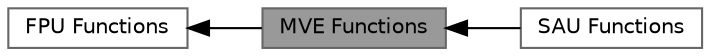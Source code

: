 digraph "MVE Functions"
{
 // LATEX_PDF_SIZE
  bgcolor="transparent";
  edge [fontname=Helvetica,fontsize=10,labelfontname=Helvetica,labelfontsize=10];
  node [fontname=Helvetica,fontsize=10,shape=box,height=0.2,width=0.4];
  rankdir=LR;
  Node2 [id="Node000002",label="FPU Functions",height=0.2,width=0.4,color="grey40", fillcolor="white", style="filled",URL="$group__CMSIS__Core__FpuFunctions.html",tooltip="Function that provides FPU type."];
  Node1 [id="Node000001",label="MVE Functions",height=0.2,width=0.4,color="gray40", fillcolor="grey60", style="filled", fontcolor="black",tooltip="Function that provides MVE type."];
  Node3 [id="Node000003",label="SAU Functions",height=0.2,width=0.4,color="grey40", fillcolor="white", style="filled",URL="$group__CMSIS__Core__SAUFunctions.html",tooltip="Functions that configure the SAU."];
  Node2->Node1 [shape=plaintext, dir="back", style="solid"];
  Node1->Node3 [shape=plaintext, dir="back", style="solid"];
}
